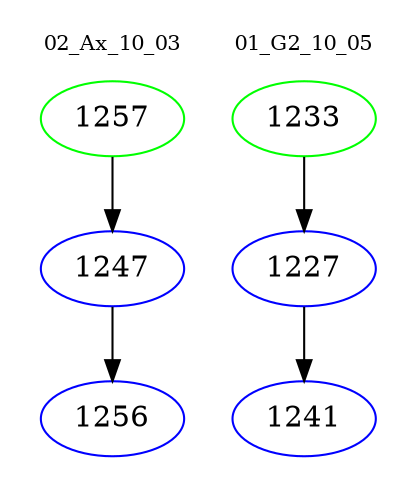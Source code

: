 digraph{
subgraph cluster_0 {
color = white
label = "02_Ax_10_03";
fontsize=10;
T0_1257 [label="1257", color="green"]
T0_1257 -> T0_1247 [color="black"]
T0_1247 [label="1247", color="blue"]
T0_1247 -> T0_1256 [color="black"]
T0_1256 [label="1256", color="blue"]
}
subgraph cluster_1 {
color = white
label = "01_G2_10_05";
fontsize=10;
T1_1233 [label="1233", color="green"]
T1_1233 -> T1_1227 [color="black"]
T1_1227 [label="1227", color="blue"]
T1_1227 -> T1_1241 [color="black"]
T1_1241 [label="1241", color="blue"]
}
}
